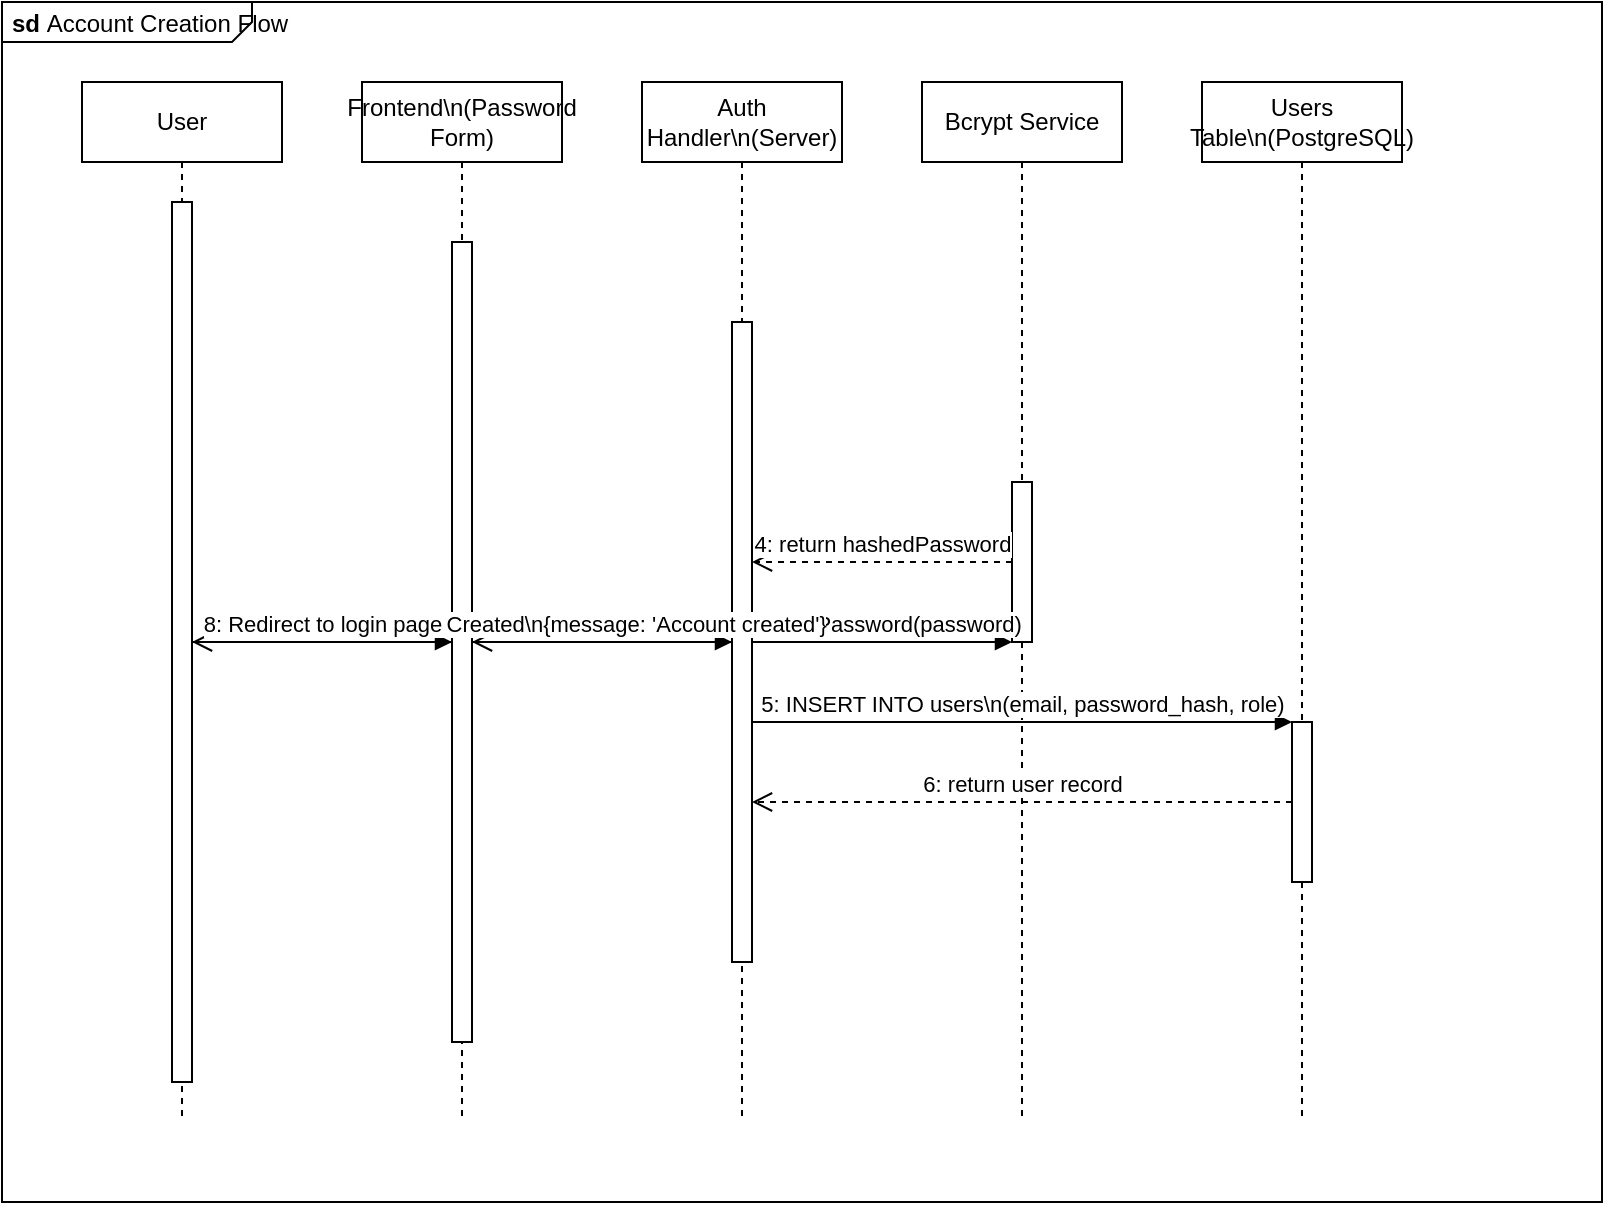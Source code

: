 <mxfile>
    <diagram id="AccountCreationSequence" name="Account Creation Flow">
        <mxGraphModel dx="1200" dy="800" grid="1" gridSize="10" guides="1" tooltips="1" connect="1" arrows="1" fold="1" page="1" pageScale="1" pageWidth="850" pageHeight="1100" math="0" shadow="0">
            <root>
                <mxCell id="0"/>
                <mxCell id="1" parent="0"/>
                
                <!-- Package -->
                <mxCell id="package1" value="&lt;p style=&quot;margin:0px;margin-top:4px;margin-left:5px;text-align:left;&quot;&gt;&lt;b&gt;sd&lt;/b&gt;&amp;nbsp;Account Creation Flow&lt;/p&gt;" style="html=1;shape=mxgraph.sysml.package;overflow=fill;labelX=125;align=left;spacingLeft=5;verticalAlign=top;spacingTop=-3;" vertex="1" parent="1">
                    <mxGeometry x="20" y="40" width="800" height="600" as="geometry"/>
                </mxCell>
                
                <!-- Lifelines -->
                <mxCell id="user" value="User" style="shape=umlLifeline;perimeter=lifelinePerimeter;whiteSpace=wrap;html=1;container=1;dropTarget=0;collapsible=0;recursiveResize=0;outlineConnect=0;portConstraint=eastwest;" vertex="1" parent="1">
                    <mxGeometry x="60" y="80" width="100" height="520" as="geometry"/>
                </mxCell>
                <mxCell id="userActivation" value="" style="html=1;points=[[0,0,0,0,5],[0,1,0,0,-5],[1,0,0,0,5],[1,1,0,0,-5]];perimeter=orthogonalPerimeter;outlineConnect=0;targetShapes=umlLifeline;portConstraint=eastwest;" vertex="1" parent="user">
                    <mxGeometry x="45" y="60" width="10" height="440" as="geometry"/>
                </mxCell>
                
                <mxCell id="frontend" value="Frontend\n(Password Form)" style="shape=umlLifeline;perimeter=lifelinePerimeter;whiteSpace=wrap;html=1;container=1;dropTarget=0;collapsible=0;recursiveResize=0;outlineConnect=0;portConstraint=eastwest;" vertex="1" parent="1">
                    <mxGeometry x="200" y="80" width="100" height="520" as="geometry"/>
                </mxCell>
                <mxCell id="frontendActivation" value="" style="html=1;points=[[0,0,0,0,5],[0,1,0,0,-5],[1,0,0,0,5],[1,1,0,0,-5]];perimeter=orthogonalPerimeter;outlineConnect=0;targetShapes=umlLifeline;portConstraint=eastwest;" vertex="1" parent="frontend">
                    <mxGeometry x="45" y="80" width="10" height="400" as="geometry"/>
                </mxCell>
                
                <mxCell id="server" value="Auth Handler\n(Server)" style="shape=umlLifeline;perimeter=lifelinePerimeter;whiteSpace=wrap;html=1;container=1;dropTarget=0;collapsible=0;recursiveResize=0;outlineConnect=0;portConstraint=eastwest;" vertex="1" parent="1">
                    <mxGeometry x="340" y="80" width="100" height="520" as="geometry"/>
                </mxCell>
                <mxCell id="serverActivation" value="" style="html=1;points=[[0,0,0,0,5],[0,1,0,0,-5],[1,0,0,0,5],[1,1,0,0,-5]];perimeter=orthogonalPerimeter;outlineConnect=0;targetShapes=umlLifeline;portConstraint=eastwest;" vertex="1" parent="server">
                    <mxGeometry x="45" y="120" width="10" height="320" as="geometry"/>
                </mxCell>
                
                <mxCell id="bcryptService" value="Bcrypt Service" style="shape=umlLifeline;perimeter=lifelinePerimeter;whiteSpace=wrap;html=1;container=1;dropTarget=0;collapsible=0;recursiveResize=0;outlineConnect=0;portConstraint=eastwest;" vertex="1" parent="1">
                    <mxGeometry x="480" y="80" width="100" height="520" as="geometry"/>
                </mxCell>
                <mxCell id="bcryptActivation" value="" style="html=1;points=[[0,0,0,0,5],[0,1,0,0,-5],[1,0,0,0,5],[1,1,0,0,-5]];perimeter=orthogonalPerimeter;outlineConnect=0;targetShapes=umlLifeline;portConstraint=eastwest;" vertex="1" parent="bcryptService">
                    <mxGeometry x="45" y="200" width="10" height="80" as="geometry"/>
                </mxCell>
                
                <mxCell id="database" value="Users Table\n(PostgreSQL)" style="shape=umlLifeline;perimeter=lifelinePerimeter;whiteSpace=wrap;html=1;container=1;dropTarget=0;collapsible=0;recursiveResize=0;outlineConnect=0;portConstraint=eastwest;" vertex="1" parent="1">
                    <mxGeometry x="620" y="80" width="100" height="520" as="geometry"/>
                </mxCell>
                <mxCell id="databaseActivation" value="" style="html=1;points=[[0,0,0,0,5],[0,1,0,0,-5],[1,0,0,0,5],[1,1,0,0,-5]];perimeter=orthogonalPerimeter;outlineConnect=0;targetShapes=umlLifeline;portConstraint=eastwest;" vertex="1" parent="database">
                    <mxGeometry x="45" y="320" width="10" height="80" as="geometry"/>
                </mxCell>
                
                <!-- Messages -->
                <mxCell id="msg1" value="1: Enter password" style="html=1;verticalAlign=bottom;endArrow=block;curved=0;rounded=0;" edge="1" parent="1" source="userActivation" target="frontendActivation">
                    <mxGeometry relative="1" as="geometry">
                        <mxPoint x="115" y="160" as="sourcePoint"/>
                        <mxPoint x="245" y="160" as="targetPoint"/>
                    </mxGeometry>
                </mxCell>
                
                <mxCell id="msg2" value="2: POST /create-account\n{email, password}" style="html=1;verticalAlign=bottom;endArrow=block;curved=0;rounded=0;" edge="1" parent="1" source="frontendActivation" target="serverActivation">
                    <mxGeometry relative="1" as="geometry">
                        <mxPoint x="255" y="200" as="sourcePoint"/>
                        <mxPoint x="385" y="200" as="targetPoint"/>
                    </mxGeometry>
                </mxCell>
                
                <mxCell id="msg3" value="3: hashPassword(password)" style="html=1;verticalAlign=bottom;endArrow=block;curved=0;rounded=0;" edge="1" parent="1" source="serverActivation" target="bcryptActivation">
                    <mxGeometry relative="1" as="geometry">
                        <mxPoint x="395" y="280" as="sourcePoint"/>
                        <mxPoint x="525" y="280" as="targetPoint"/>
                    </mxGeometry>
                </mxCell>
                
                <mxCell id="msg4" value="4: return hashedPassword" style="html=1;verticalAlign=bottom;endArrow=open;dashed=1;endSize=8;curved=0;rounded=0;" edge="1" parent="1" source="bcryptActivation" target="serverActivation">
                    <mxGeometry relative="1" as="geometry">
                        <mxPoint x="525" y="320" as="sourcePoint"/>
                        <mxPoint x="395" y="320" as="targetPoint"/>
                    </mxGeometry>
                </mxCell>
                
                <mxCell id="msg5" value="5: INSERT INTO users\n(email, password_hash, role)" style="html=1;verticalAlign=bottom;endArrow=block;curved=0;rounded=0;" edge="1" parent="1" source="serverActivation" target="databaseActivation">
                    <mxGeometry relative="1" as="geometry">
                        <mxPoint x="395" y="400" as="sourcePoint"/>
                        <mxPoint x="665" y="400" as="targetPoint"/>
                    </mxGeometry>
                </mxCell>
                
                <mxCell id="msg6" value="6: return user record" style="html=1;verticalAlign=bottom;endArrow=open;dashed=1;endSize=8;curved=0;rounded=0;" edge="1" parent="1" source="databaseActivation" target="serverActivation">
                    <mxGeometry relative="1" as="geometry">
                        <mxPoint x="665" y="440" as="sourcePoint"/>
                        <mxPoint x="395" y="440" as="targetPoint"/>
                    </mxGeometry>
                </mxCell>
                
                <mxCell id="msg7" value="7: 201 Created\n{message: 'Account created'}" style="html=1;verticalAlign=bottom;endArrow=open;dashed=1;endSize=8;curved=0;rounded=0;" edge="1" parent="1" source="serverActivation" target="frontendActivation">
                    <mxGeometry relative="1" as="geometry">
                        <mxPoint x="385" y="480" as="sourcePoint"/>
                        <mxPoint x="255" y="480" as="targetPoint"/>
                    </mxGeometry>
                </mxCell>
                
                <mxCell id="msg8" value="8: Redirect to login page" style="html=1;verticalAlign=bottom;endArrow=open;dashed=1;endSize=8;curved=0;rounded=0;" edge="1" parent="1" source="frontendActivation" target="userActivation">
                    <mxGeometry relative="1" as="geometry">
                        <mxPoint x="245" y="520" as="sourcePoint"/>
                        <mxPoint x="115" y="520" as="targetPoint"/>
                    </mxGeometry>
                </mxCell>
                
            </root>
        </mxGraphModel>
    </diagram>
</mxfile>
